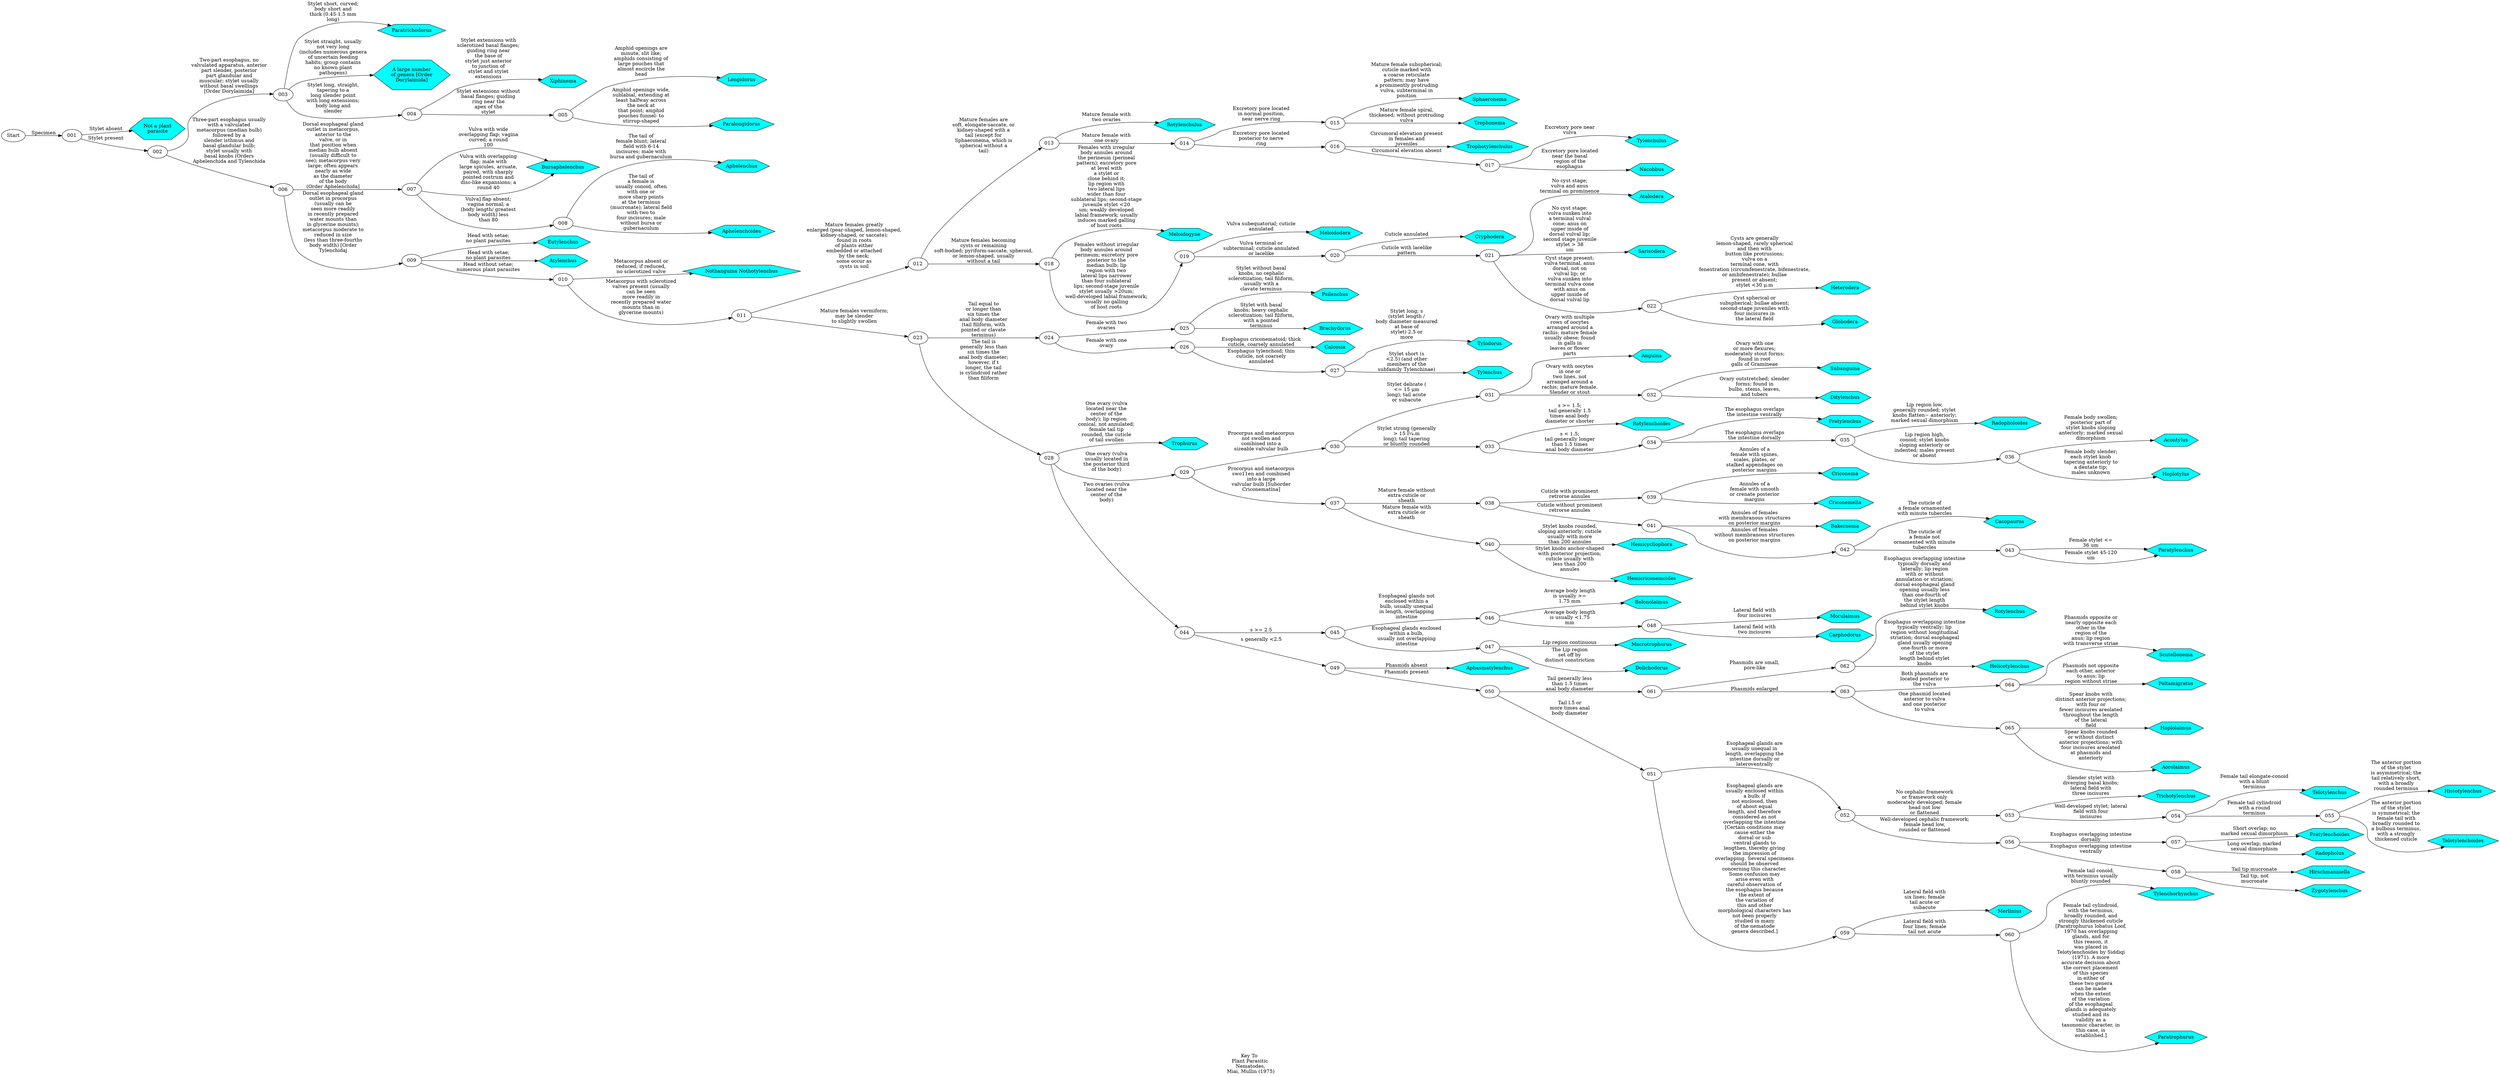 digraph GraphTitle {
	graph [rankdir=LR remincross=True]
	label="Key To 
Plant Parasitic
 Nematodes,
 Miai, Mullin (1975)"
	"Not a plant
parasite
" [label="Not a plant
parasite
" fillcolor=aqua shape=hexagon style=filled]
	Paratrichodorus
 [label=Paratrichodorus
 fillcolor=aqua shape=hexagon style=filled]
	"A large number
of genera [Order
Dorylaimida]
" [label="A large number
of genera [Order
Dorylaimida]
" fillcolor=aqua shape=hexagon style=filled]
	Xiphinema
 [label=Xiphinema
 fillcolor=aqua shape=hexagon style=filled]
	Longidorus
 [label=Longidorus
 fillcolor=aqua shape=hexagon style=filled]
	Paralongidorus
 [label=Paralongidorus
 fillcolor=aqua shape=hexagon style=filled]
	Bursaphelenchus
 [label=Bursaphelenchus
 fillcolor=aqua shape=hexagon style=filled]
	Bursaphelenchus
 [label=Bursaphelenchus
 fillcolor=aqua shape=hexagon style=filled]
	Aphelenchus
 [label=Aphelenchus
 fillcolor=aqua shape=hexagon style=filled]
	Aphelenchoides
 [label=Aphelenchoides
 fillcolor=aqua shape=hexagon style=filled]
	Eutylenchus
 [label=Eutylenchus
 fillcolor=aqua shape=hexagon style=filled]
	Atylenchus
 [label=Atylenchus
 fillcolor=aqua shape=hexagon style=filled]
	"Nothanguina Nothotylenchus
" [label="Nothanguina Nothotylenchus
" fillcolor=aqua shape=hexagon style=filled]
	Rotylenchulus
 [label=Rotylenchulus
 fillcolor=aqua shape=hexagon style=filled]
	Sphaeronema
 [label=Sphaeronema
 fillcolor=aqua shape=hexagon style=filled]
	Trophonema
 [label=Trophonema
 fillcolor=aqua shape=hexagon style=filled]
	Trophotylenchulus
 [label=Trophotylenchulus
 fillcolor=aqua shape=hexagon style=filled]
	Tylenchulus
 [label=Tylenchulus
 fillcolor=aqua shape=hexagon style=filled]
	Nacobbus
 [label=Nacobbus
 fillcolor=aqua shape=hexagon style=filled]
	Meloidogyne
 [label=Meloidogyne
 fillcolor=aqua shape=hexagon style=filled]
	Meloidodera
 [label=Meloidodera
 fillcolor=aqua shape=hexagon style=filled]
	Cryphodera
 [label=Cryphodera
 fillcolor=aqua shape=hexagon style=filled]
	Atalodera
 [label=Atalodera
 fillcolor=aqua shape=hexagon style=filled]
	Sarisodera
 [label=Sarisodera
 fillcolor=aqua shape=hexagon style=filled]
	Heterodera
 [label=Heterodera
 fillcolor=aqua shape=hexagon style=filled]
	Globodera
 [label=Globodera
 fillcolor=aqua shape=hexagon style=filled]
	Psilenchus
 [label=Psilenchus
 fillcolor=aqua shape=hexagon style=filled]
	Brachydorus
 [label=Brachydorus
 fillcolor=aqua shape=hexagon style=filled]
	Caloosia
 [label=Caloosia
 fillcolor=aqua shape=hexagon style=filled]
	Tylodorus
 [label=Tylodorus
 fillcolor=aqua shape=hexagon style=filled]
	Tylenchus
 [label=Tylenchus
 fillcolor=aqua shape=hexagon style=filled]
	Trophurus
 [label=Trophurus
 fillcolor=aqua shape=hexagon style=filled]
	Anguina
 [label=Anguina
 fillcolor=aqua shape=hexagon style=filled]
	Subanguina
 [label=Subanguina
 fillcolor=aqua shape=hexagon style=filled]
	Ditylenchus
 [label=Ditylenchus
 fillcolor=aqua shape=hexagon style=filled]
	Rotylenchoides
 [label=Rotylenchoides
 fillcolor=aqua shape=hexagon style=filled]
	Pratylenchus
 [label=Pratylenchus
 fillcolor=aqua shape=hexagon style=filled]
	Radopholoides
 [label=Radopholoides
 fillcolor=aqua shape=hexagon style=filled]
	Acontylus
 [label=Acontylus
 fillcolor=aqua shape=hexagon style=filled]
	Hoplotylus
 [label=Hoplotylus
 fillcolor=aqua shape=hexagon style=filled]
	Criconema
 [label=Criconema
 fillcolor=aqua shape=hexagon style=filled]
	Criconemella
 [label=Criconemella
 fillcolor=aqua shape=hexagon style=filled]
	Hemicycliophora
 [label=Hemicycliophora
 fillcolor=aqua shape=hexagon style=filled]
	Hemicriconemoides
 [label=Hemicriconemoides
 fillcolor=aqua shape=hexagon style=filled]
	Bakernema
 [label=Bakernema
 fillcolor=aqua shape=hexagon style=filled]
	Cacopaurus
 [label=Cacopaurus
 fillcolor=aqua shape=hexagon style=filled]
	Paratylenchus
 [label=Paratylenchus
 fillcolor=aqua shape=hexagon style=filled]
	Paratylenchus
 [label=Paratylenchus
 fillcolor=aqua shape=hexagon style=filled]
	Belonolaimus
 [label=Belonolaimus
 fillcolor=aqua shape=hexagon style=filled]
	Macrotrophurus
 [label=Macrotrophurus
 fillcolor=aqua shape=hexagon style=filled]
	Dolichodorus
 [label=Dolichodorus
 fillcolor=aqua shape=hexagon style=filled]
	Morulaimus
 [label=Morulaimus
 fillcolor=aqua shape=hexagon style=filled]
	Carphodorus
 [label=Carphodorus
 fillcolor=aqua shape=hexagon style=filled]
	Aphasmatylenchus
 [label=Aphasmatylenchus
 fillcolor=aqua shape=hexagon style=filled]
	Trichotylenchus
 [label=Trichotylenchus
 fillcolor=aqua shape=hexagon style=filled]
	Telotylenchus
 [label=Telotylenchus
 fillcolor=aqua shape=hexagon style=filled]
	Histotylenchus
 [label=Histotylenchus
 fillcolor=aqua shape=hexagon style=filled]
	Telotylenchoides
 [label=Telotylenchoides
 fillcolor=aqua shape=hexagon style=filled]
	Pratylenchoides
 [label=Pratylenchoides
 fillcolor=aqua shape=hexagon style=filled]
	Radopholus
 [label=Radopholus
 fillcolor=aqua shape=hexagon style=filled]
	Hirschmanniella
 [label=Hirschmanniella
 fillcolor=aqua shape=hexagon style=filled]
	Zygotylenchus
 [label=Zygotylenchus
 fillcolor=aqua shape=hexagon style=filled]
	Merlinius
 [label=Merlinius
 fillcolor=aqua shape=hexagon style=filled]
	Tylenchorhynchus
 [label=Tylenchorhynchus
 fillcolor=aqua shape=hexagon style=filled]
	Paratrophurus
 [label=Paratrophurus
 fillcolor=aqua shape=hexagon style=filled]
	Rotylenchus
 [label=Rotylenchus
 fillcolor=aqua shape=hexagon style=filled]
	Helicotylenchus
 [label=Helicotylenchus
 fillcolor=aqua shape=hexagon style=filled]
	Scutellonema
 [label=Scutellonema
 fillcolor=aqua shape=hexagon style=filled]
	Peltamigratus
 [label=Peltamigratus
 fillcolor=aqua shape=hexagon style=filled]
	Hoplolaimus
 [label=Hoplolaimus
 fillcolor=aqua shape=hexagon style=filled]
	Aorolaimus
 [label=Aorolaimus
 fillcolor=aqua shape=hexagon style=filled]
	Start
 -> 001
 [label=Specimen
]
	001
 -> "Not a plant
parasite
" [label="Stylet absent
"]
	001
 -> 002
 [label="Stylet present
"]
	002
 -> 003
 [label="Two-part esophagus, no
valvulated apparatus, anterior
part slender, posterior
part glandular and
muscular; stylet usually
without basal swellings
[Order Dorylaimida]
"]
	002
 -> 006
 [label="Three-part esophagus usually
with a valvulated
metacorpus (median bulb)
followed by a
slender isthmus and
basal glandular bulb;
stylet usually with
basal knobs (Orders
Aphelenchida and Tylenchida
"]
	003
 -> Paratrichodorus
 [label="Stylet short, curved;
body short and
thick (0.45-1.5 mm
long)
"]
	003
 -> 004
 [label="Stylet long, straight,
tapering to a
long slender point
with long extensions;
body long and
slender
"]
	003
 -> "A large number
of genera [Order
Dorylaimida]
" [label="Stylet straight, usually
not very long
(includes numerous genera
of uncertain feeding
habits; group contains
no known plant
pathogens)
"]
	004
 -> Xiphinema
 [label="Stylet extensions with
sclerotized basal flanges;
guiding ring near
the base of
stylet just anterior
to junction of
stylet and stylet
extensions
"]
	004
 -> 005
 [label="Stylet extensions without
basal flanges; guiding
ring near the
apex of the
stylet
"]
	005
 -> Longidorus
 [label="Amphid openings are
minute, slit like;
amphids consisting of
large pouches that
almost encircle the
head
"]
	005
 -> Paralongidorus
 [label="Amphid openings wide,
sublabial, extending at
least halfway across
the neck at
that point; amphid
pouches funnel- to
stirrup-shaped
"]
	006
 -> 007
 [label="Dorsal esophageal gland
outlet in metacorpus,
anterior to the
valve, or in
that position when
median bulb absent
(usually difficult to
see); metacorpus very
large; often appears
nearly as wide
as the diameter
of the body
(Order Aphelenchida]
"]
	006
 -> 009
 [label="Dorsal esophageal gland
outlet in procorpus
(usually can be
seen more readily
in recently prepared
water mounts than
in glycerine mounts);
metacorpus moderate to
reduced in size
(less than three-fourths
body width) [Order
Tylenchidaj
"]
	007
 -> 008
 [label="Vulva] flap absent;
vagina normal; a
(body length/ greatest
body width) less
than 80
"]
	007
 -> Bursaphelenchus
 [label="Vulva with wide
overlapping flap; vagina
curved; a round
100
"]
	007
 -> Bursaphelenchus
 [label="Vulva with overlapping
flap; male with
large spicules, arcuate,
paired, with sharply
pointed rostrum and
disc-like expansions; a
round 40
"]
	008
 -> Aphelenchus
 [label="The tail of
female blunt; lateral
field with 6-14
incisures; male with
bursa and gubernaculum
"]
	008
 -> Aphelenchoides
 [label="The tail of
a female is
usually conoid, often
with one or
more sharp points
at the terminus
(mucronate); lateral field
with two to
four incisures; male
without bursa or
gubernaculum
"]
	009
 -> Eutylenchus
 [label="Head with setae;
no plant parasites
"]
	009
 -> Atylenchus
 [label="Head with setae;
no plant parasites
"]
	009
 -> 010
 [label="Head without setae;
numerous plant parasites
"]
	010
 -> "Nothanguina Nothotylenchus
" [label="Metacorpus absent or
reduced; if reduced,
no sclerotized valve
"]
	010
 -> 011
 [label="Metacorpus with sclerotized
valves present (usually
can be seen
more readily in
recently prepared water
mounts than in
glycerine mounts)
"]
	011
 -> 012
 [label="Mature females greatly
enlarged (pear-shaped, lemon-shaped,
kidney-shaped, or saccate);
found in roots
of plants either
embedded or attached
by the neck;
some occur as
cysts in soil
"]
	011
 -> 023
 [label="Mature females vermiform;
may be slender
to slightly swollen
"]
	012
 -> 013
 [label="Mature females are
soft, elongate-saccate, or
kidney-shaped with a
tail (except for
Sphaeronema, which is
spherical without a
tail)
"]
	012
 -> 018
 [label="Mature females becoming
cysts or remaining
soft-bodied; pyriform-saccate, spheroid,
or lemon-shaped, usually
without a tail
"]
	013
 -> Rotylenchulus
 [label="Mature female with
two ovaries
"]
	013
 -> 014
 [label="Mature female with
one ovary
"]
	014
 -> 015
 [label="Excretory pore located
in normal position,
near nerve ring
"]
	014
 -> 016
 [label="Excretory pore located
posterior to nerve
ring
"]
	015
 -> Sphaeronema
 [label="Mature female subspherical;
cuticle marked with
a coarse reticulate
pattern; may have
a prominently protruding
vulva, subterminal in
position
"]
	015
 -> Trophonema
 [label="Mature female spiral,
thickened; without protruding
vulva
"]
	016
 -> Trophotylenchulus
 [label="Circumoral elevation present
in females and
juveniles
"]
	016
 -> 017
 [label="Circumoral elevation absent
"]
	017
 -> Tylenchulus
 [label="Excretory pore near
vulva
"]
	017
 -> Nacobbus
 [label="Excretory pore located
near the basal
region of the
esophagus
"]
	018
 -> Meloidogyne
 [label="Females with irregular
body annules around
the perineum (perineal
pattern); excretory pore
at level with
a stylet or
close behind it;
lip region with
two lateral lips
wider than four
sublateral lips; second-stage
juvenile stylet <20
um; weakly developed
labial framework; usually
induces marked galling
of host roots
"]
	018
 -> 019
 [label="Females without irregular
body annules around
perineum; excretory pore
posterior to the
median bulb; lip
region with two
lateral lips narrower
than four sublateral
lips; second-stage juvenile
stylet usually >20um;
well-developed labial framework;
usually no galling
of host roots
"]
	019
 -> Meloidodera
 [label="Vulva subequatorial; cuticle
annulated
"]
	019
 -> 020
 [label="Vulva terminal or
subterminal; cuticle annulated
or lacelike
"]
	020
 -> Cryphodera
 [label="Cuticle annulated
"]
	020
 -> 021
 [label="Cuticle with lacelike
pattern
"]
	021
 -> 022
 [label="Cyst stage present;
vulva terminal, anus
dorsal, not on
vulval lip; or
vulva sunken into
terminal vulva cone
with anus on
upper inside of
dorsal vulval lip
"]
	021
 -> Atalodera
 [label="No cyst stage;
vulva and anus
terminal on prominence
"]
	021
 -> Sarisodera
 [label="No cyst stage;
vulva sunken into
a terminal vulval
cone; anus on
upper inside of
dorsal vulval lip;
second stage juvenile
stylet > 38
um
"]
	022
 -> Heterodera
 [label="Cysts are generally
lemon-shaped, rarely spherical
and then with
button like protrusions;
vulva on a
terminal cone, with
fenestration (circumfenestrate, bifenestrate,
or ambifenestrate); bullae
present or absent;
stylet <30 μ.m
"]
	022
 -> Globodera
 [label="Cyst spherical or
subspherical; bullae absent;
second-stage juveniles with
four incisures in
the lateral field
"]
	023
 -> 024
 [label="Tail equal to
or longer than
six times the
anal body diameter
(tail filiform, with
pointed or clavate
terminus)
"]
	023
 -> 028
 [label="The tail is
generally less than
six times the
anal body diameter;
however, if t
longer, the tail
is cylindroid rather
than filiform
"]
	024
 -> 025
 [label="Female with two
ovaries
"]
	024
 -> 026
 [label="Female with one
ovary
"]
	025
 -> Psilenchus
 [label="Stylet without basal
knobs, no cephalic
sclerotization; tail filiform,
usually with a
clavate terminus
"]
	025
 -> Brachydorus
 [label="Stylet with basal
knobs; heavy cephalic
sclerotization; tail filiform,
with a pointed
terminus
"]
	026
 -> Caloosia
 [label="Esophagus criconematoid; thick
cuticle, coarsely annulated
"]
	026
 -> 027
 [label="Esophagus tylenchoid; thin
cuticle, not coarsely
annulated
"]
	027
 -> Tylodorus
 [label="Stylet long; s
(stylet length /
body diameter measured
at base of
stylet) 2.5 or
more
"]
	027
 -> Tylenchus
 [label="Stylet short (s
<2.5) (and other
members of the
subfamily Tylenchinae)
"]
	028
 -> 029
 [label="One ovary (vulva
usually located in
the posterior third
of the body)
"]
	028
 -> Trophurus
 [label="One ovary (vulva
located near the
center of the
body); lip region
conical, not annulated;
female tail tip
rounded, the cuticle
of tail swollen
"]
	028
 -> 044
 [label="Two ovaries (vulva
located near the
center of the
body)
"]
	029
 -> 030
 [label="Procorpus and metacorpus
not swollen and
combined into a
sizeable valvular bulb
"]
	029
 -> 037
 [label="Procorpus and metacorpus
swo11en and combined
into a large
valvular bulb [Suborder
Criconematina]
"]
	030
 -> 031
 [label="Stylet delicate (
<= 15 μm
long); tail acute
or subacute
"]
	030
 -> 033
 [label="Stylet strong (generally
> 15 Î¼.m
long); tail tapering
or bluntly rounded
"]
	031
 -> 032
 [label="Ovary with oocytes
in one or
two lines, not
arranged around a
rachis; mature female.
Slender or stout
"]
	031
 -> Anguina
 [label="Ovary with multiple
rows of oocytes
arranged around a
rachis; mature female
usually obese; found
in galls in
leaves or flower
parts
"]
	032
 -> Subanguina
 [label="Ovary with one
or more flexures;
moderately stout forms;
found in root
galls of Gramineae
"]
	032
 -> Ditylenchus
 [label="Ovary outstretched; slender
forms; found in
bulbs, stems, leaves,
and tubers
"]
	033
 -> Rotylenchoides
 [label="s >= 1.5;
tail generally 1.5
times anal body
diameter or shorter
"]
	033
 -> 034
 [label="s < 1.5;
tail generally longer
than 1.5 times
anal body diameter
"]
	034
 -> Pratylenchus
 [label="The esophagus overlaps
the intestine ventrally
"]
	034
 -> 035
 [label="The esophagus overlaps
the intestine dorsally
"]
	035
 -> Radopholoides
 [label="Lip region low,
generally rounded; stylet
knobs flatten~ anteriorly;
marked sexual dimorphism
"]
	035
 -> 036
 [label="Lip region high,
conoid; stylet knobs
sloping anteriorly or
indented; males present
or absent
"]
	036
 -> Acontylus
 [label="Female body swollen;
posterior part of
stylet knobs sloping
anteriorly; marked sexual
dimorphism
"]
	036
 -> Hoplotylus
 [label="Female body slender;
each stylet knob
tapering anteriorly to
a dentate tip;
males unknown
"]
	037
 -> 038
 [label="Mature female without
extra cuticle or
sheath
"]
	037
 -> 040
 [label="Mature female with
extra cuticle or
sheath
"]
	038
 -> 039
 [label="Cuticle with prominent
retrorse annules
"]
	038
 -> 041
 [label="Cuticle without prominent
retrorse annules
"]
	039
 -> Criconema
 [label="Annules of a
female with spines,
scales, plates, or
stalked appendages on
posterior margins
"]
	039
 -> Criconemella
 [label="Annules of a
female with smooth
or crenate posterior
margins
"]
	040
 -> Hemicycliophora
 [label="Stylet knobs rounded,
sloping anteriorly; cuticle
usually with more
than 200 annules
"]
	040
 -> Hemicriconemoides
 [label="Stylet knobs anchor-shaped
with posterior projection;
cuticle usually with
less than 200
annules
"]
	041
 -> 042
 [label="Annules of females
without membranous structures
on posterior margins
"]
	041
 -> Bakernema
 [label="Annules of females
with membranous structures
on posterior margins
"]
	042
 -> Cacopaurus
 [label="The cuticle of
a female ornamented
with minute tubercles
"]
	042
 -> 043
 [label="The cuticle of
a female not
ornamented with minute
tubercles
"]
	043
 -> Paratylenchus
 [label="Female stylet <=
36 um
"]
	043
 -> Paratylenchus
 [label="Female stylet 45-120
um
"]
	044
 -> 045
 [label="s >= 2.5
"]
	044
 -> 049
 [label="s generally <2.5
"]
	045
 -> 046
 [label="Esophageal glands not
enclosed within a
bulb, usually unequal
in length, overlapping
intestine
"]
	045
 -> 047
 [label="Esophageal glands enclosed
within a bulb,
usually not overlapping
intestine
"]
	046
 -> Belonolaimus
 [label="Average body length
is usually >=
1.75 mm
"]
	046
 -> 048
 [label="Average body length
is usually <1.75
mm
"]
	047
 -> Macrotrophurus
 [label="Lip region continuous
"]
	047
 -> Dolichodorus
 [label="The Lip region
set off by
distinct constriction
"]
	048
 -> Morulaimus
 [label="Lateral field with
four incisures
"]
	048
 -> Carphodorus
 [label="Lateral field with
two incisures
"]
	049
 -> Aphasmatylenchus
 [label="Phasmids absent
"]
	049
 -> 050
 [label="Phasmids present
"]
	050
 -> 061
 [label="Tail generally less
than 1.5 times
anal body diameter
"]
	050
 -> 051
 [label="Tail l.5 or
more times anal
body diameter
"]
	051
 -> 052
 [label="Esophageal glands are
usually unequal in
length, overlapping the
intestine dorsally or
lateroventrally
"]
	051
 -> 059
 [label="Esophageal glands are
usually enclosed within
a bulb; if
not enclosed, then
of about equal
length, and therefore
considered as not
overlapping the intestine
[Certain conditions may
cause either the
dorsal or sub
ventral glands to
lengthen, thereby giving
the impression of
overlapping. Several specimens
should be observed
concerning this character.
Some confusion may
arise even with
careful observation of
the esophagus because
the extent of
the variation of
this and other
morphological characters has
not been properly
studied in many
of the nematode
genera described.]
"]
	052
 -> 053
 [label="No cephalic framework
or framework only
moderately developed; female
head not low
or flattened
"]
	052
 -> 056
 [label="Well-developed cephalic framework;
female head low,
rounded or flattened
"]
	053
 -> 054
 [label="Well-developed stylet; lateral
field with four
incisures
"]
	053
 -> Trichotylenchus
 [label="Slender stylet with
diverging basal knobs;
lateral field with
three incisures
"]
	054
 -> 055
 [label="Female tail cylindroid
with a round
terminus
"]
	054
 -> Telotylenchus
 [label="Female tail elongate-conoid
with a blunt
terminus
"]
	055
 -> Histotylenchus
 [label="The anterior portion
of the stylet
is asymmetrical; the
tail relatively short,
with a broadly
rounded terminus
"]
	055
 -> Telotylenchoides
 [label="The anterior portion
of the stylet
is symmetrical; the
female tail with
broadly rounded to
a bulbous terminus,
with a strongly
thickened cuticle
"]
	056
 -> 057
 [label="Esophagus overlapping intestine
dorsally
"]
	056
 -> 058
 [label="Esophagus overlapping intestine
ventrally
"]
	057
 -> Pratylenchoides
 [label="Short overlap; no
marked sexual dimorphism
"]
	057
 -> Radopholus
 [label="Long overlap; marked
sexual dimorphism
"]
	058
 -> Hirschmanniella
 [label="Tail tip mucronate
"]
	058
 -> Zygotylenchus
 [label="Tail tip, not
mucronate
"]
	059
 -> 060
 [label="Lateral field with
four lines; female
tail not acute
"]
	059
 -> Merlinius
 [label="Lateral field with
six lines; female
tail acute or
subacute
"]
	060
 -> Tylenchorhynchus
 [label="Female tail conoid,
with terminus usually
bluntly rounded
"]
	060
 -> Paratrophurus
 [label="Female tail cylindroid,
with the terminus,
broadly rounded, and
strongly thickened cuticle
[Paratrophurus lobatus Loof,
1970 has overlapping
glands, and for
this reason, it
was placed in
Telotylenchoides by Siddiqi
(1971). A more
accurate decision about
the correct placement
of this species
in either of
these two genera
can be made
when the extent
of the variation
of the esophageal
glands is adequately
studied and its
validity as a
taxonomic character, in
this case, is
established.]
"]
	061
 -> 062
 [label="Phasmids are small,
pore-like
"]
	061
 -> 063
 [label="Phasmids enlarged
"]
	062
 -> Rotylenchus
 [label="Esophagus overlapping intestine
typically dorsally and
laterally; lip region
with or without
annulation or striation;
dorsal esophageal gland
opening usually less
than one-fourth of
the stylet length
behind stylet knobs
"]
	062
 -> Helicotylenchus
 [label="Esophagus overlapping intestine
typically ventrally; lip
region without longitudinal
striation; dorsal esophageal
gland usually opening
one-fourth or more
of the stylet
length behind stylet
knobs
"]
	063
 -> 064
 [label="Both phasmids are
located posterior to
the vulva
"]
	063
 -> 065
 [label="One phasmid located
anterior to vulva
and one posterior
to vulva
"]
	064
 -> Scutellonema
 [label="Phasmids opposite or
nearly opposite each
other in the
region of the
anus; lip region
with transverse striae
"]
	064
 -> Peltamigratus
 [label="Phasmids not opposite
each other, anterior
to anus; lip
region without striae
"]
	065
 -> Hoplolaimus
 [label="Spear knobs with
distinct anterior projections;
with four or
fewer incisures areolated
throughout the length
of the lateral
field
"]
	065
 -> Aorolaimus
 [label="Spear knobs rounded
or without distinct
anterior projections; with
four incisures areolated
at phasmids and
anteriorly
"]
}
